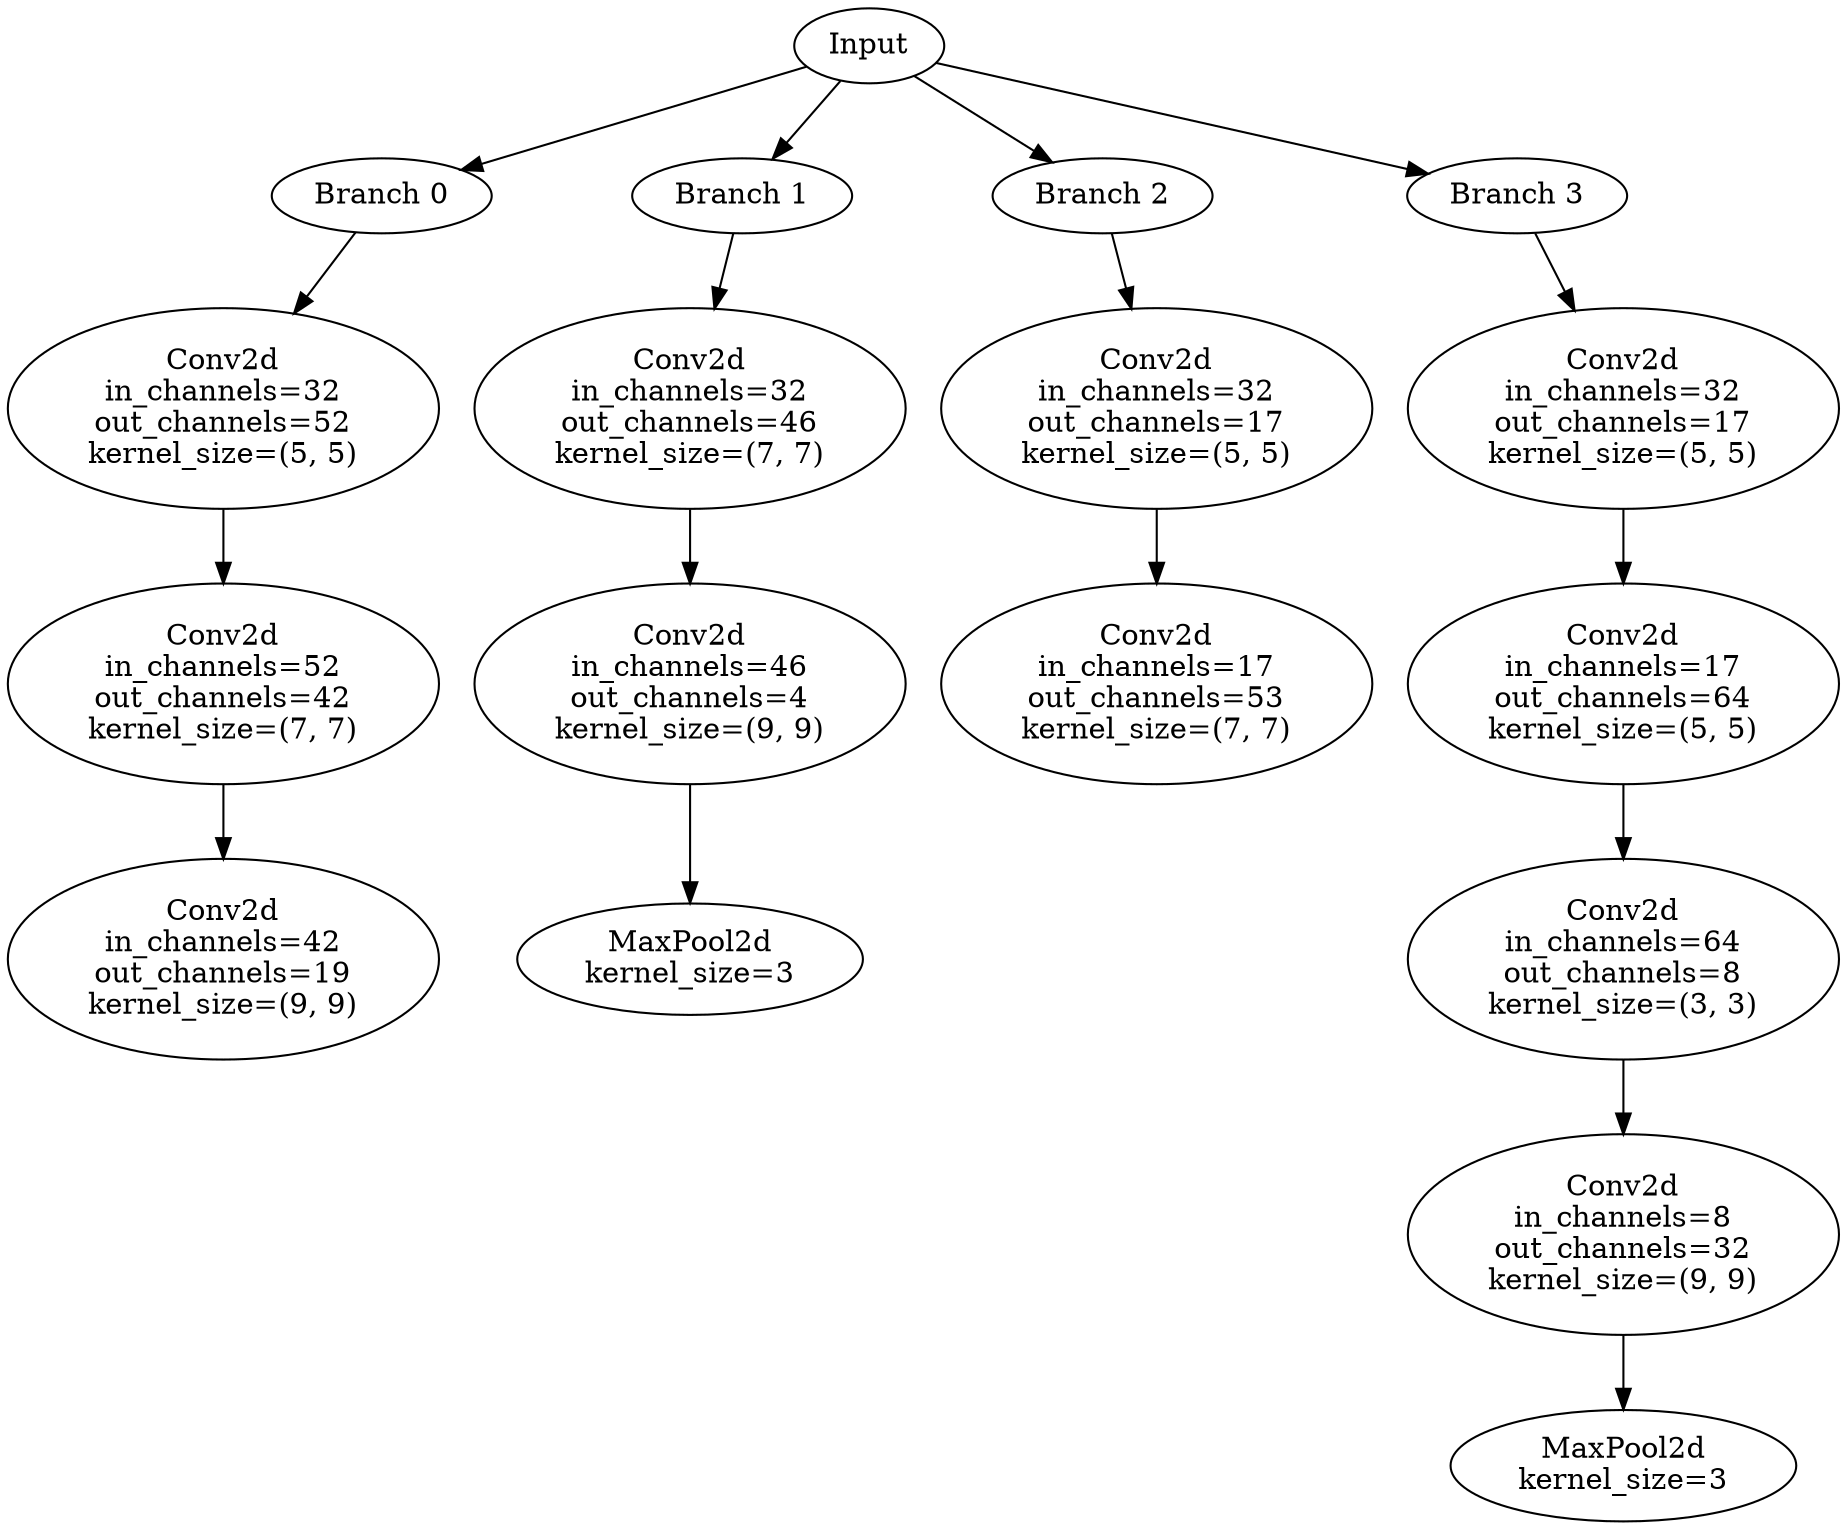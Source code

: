 // Inception Module - Coral 25
digraph {
	Input [label=Input]
	Branch_0 [label="Branch 0"]
	Input -> Branch_0
	Branch_0_Layer_0 [label="Conv2d
in_channels=32
out_channels=52
kernel_size=(5, 5)"]
	Branch_0 -> Branch_0_Layer_0
	Branch_0_Layer_1 [label="Conv2d
in_channels=52
out_channels=42
kernel_size=(7, 7)"]
	Branch_0_Layer_0 -> Branch_0_Layer_1
	Branch_0_Layer_2 [label="Conv2d
in_channels=42
out_channels=19
kernel_size=(9, 9)"]
	Branch_0_Layer_1 -> Branch_0_Layer_2
	Branch_1 [label="Branch 1"]
	Input -> Branch_1
	Branch_1_Layer_0 [label="Conv2d
in_channels=32
out_channels=46
kernel_size=(7, 7)"]
	Branch_1 -> Branch_1_Layer_0
	Branch_1_Layer_1 [label="Conv2d
in_channels=46
out_channels=4
kernel_size=(9, 9)"]
	Branch_1_Layer_0 -> Branch_1_Layer_1
	Branch_1_Layer_2 [label="MaxPool2d
kernel_size=3"]
	Branch_1_Layer_1 -> Branch_1_Layer_2
	Branch_2 [label="Branch 2"]
	Input -> Branch_2
	Branch_2_Layer_0 [label="Conv2d
in_channels=32
out_channels=17
kernel_size=(5, 5)"]
	Branch_2 -> Branch_2_Layer_0
	Branch_2_Layer_1 [label="Conv2d
in_channels=17
out_channels=53
kernel_size=(7, 7)"]
	Branch_2_Layer_0 -> Branch_2_Layer_1
	Branch_3 [label="Branch 3"]
	Input -> Branch_3
	Branch_3_Layer_0 [label="Conv2d
in_channels=32
out_channels=17
kernel_size=(5, 5)"]
	Branch_3 -> Branch_3_Layer_0
	Branch_3_Layer_1 [label="Conv2d
in_channels=17
out_channels=64
kernel_size=(5, 5)"]
	Branch_3_Layer_0 -> Branch_3_Layer_1
	Branch_3_Layer_2 [label="Conv2d
in_channels=64
out_channels=8
kernel_size=(3, 3)"]
	Branch_3_Layer_1 -> Branch_3_Layer_2
	Branch_3_Layer_3 [label="Conv2d
in_channels=8
out_channels=32
kernel_size=(9, 9)"]
	Branch_3_Layer_2 -> Branch_3_Layer_3
	Branch_3_Layer_4 [label="MaxPool2d
kernel_size=3"]
	Branch_3_Layer_3 -> Branch_3_Layer_4
}
